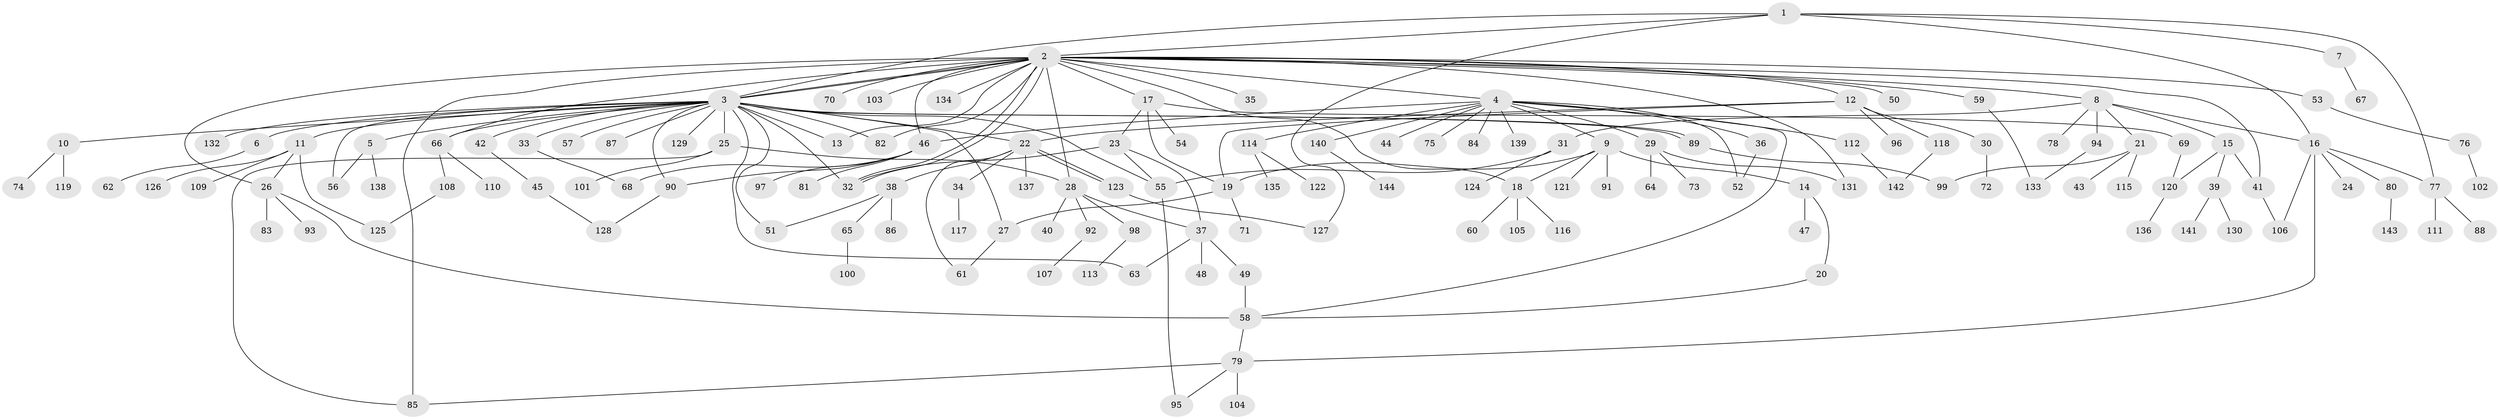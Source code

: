 // Generated by graph-tools (version 1.1) at 2025/48/03/09/25 04:48:29]
// undirected, 144 vertices, 190 edges
graph export_dot {
graph [start="1"]
  node [color=gray90,style=filled];
  1;
  2;
  3;
  4;
  5;
  6;
  7;
  8;
  9;
  10;
  11;
  12;
  13;
  14;
  15;
  16;
  17;
  18;
  19;
  20;
  21;
  22;
  23;
  24;
  25;
  26;
  27;
  28;
  29;
  30;
  31;
  32;
  33;
  34;
  35;
  36;
  37;
  38;
  39;
  40;
  41;
  42;
  43;
  44;
  45;
  46;
  47;
  48;
  49;
  50;
  51;
  52;
  53;
  54;
  55;
  56;
  57;
  58;
  59;
  60;
  61;
  62;
  63;
  64;
  65;
  66;
  67;
  68;
  69;
  70;
  71;
  72;
  73;
  74;
  75;
  76;
  77;
  78;
  79;
  80;
  81;
  82;
  83;
  84;
  85;
  86;
  87;
  88;
  89;
  90;
  91;
  92;
  93;
  94;
  95;
  96;
  97;
  98;
  99;
  100;
  101;
  102;
  103;
  104;
  105;
  106;
  107;
  108;
  109;
  110;
  111;
  112;
  113;
  114;
  115;
  116;
  117;
  118;
  119;
  120;
  121;
  122;
  123;
  124;
  125;
  126;
  127;
  128;
  129;
  130;
  131;
  132;
  133;
  134;
  135;
  136;
  137;
  138;
  139;
  140;
  141;
  142;
  143;
  144;
  1 -- 2;
  1 -- 3;
  1 -- 7;
  1 -- 16;
  1 -- 77;
  1 -- 127;
  2 -- 3;
  2 -- 3;
  2 -- 4;
  2 -- 8;
  2 -- 12;
  2 -- 13;
  2 -- 17;
  2 -- 18;
  2 -- 26;
  2 -- 28;
  2 -- 32;
  2 -- 32;
  2 -- 35;
  2 -- 41;
  2 -- 46;
  2 -- 50;
  2 -- 53;
  2 -- 59;
  2 -- 66;
  2 -- 70;
  2 -- 82;
  2 -- 85;
  2 -- 103;
  2 -- 131;
  2 -- 134;
  3 -- 5;
  3 -- 6;
  3 -- 10;
  3 -- 11;
  3 -- 13;
  3 -- 22;
  3 -- 25;
  3 -- 27;
  3 -- 32;
  3 -- 33;
  3 -- 42;
  3 -- 51;
  3 -- 55;
  3 -- 56;
  3 -- 57;
  3 -- 63;
  3 -- 66;
  3 -- 82;
  3 -- 87;
  3 -- 89;
  3 -- 89;
  3 -- 90;
  3 -- 129;
  3 -- 132;
  4 -- 9;
  4 -- 29;
  4 -- 36;
  4 -- 44;
  4 -- 46;
  4 -- 52;
  4 -- 58;
  4 -- 75;
  4 -- 84;
  4 -- 112;
  4 -- 114;
  4 -- 139;
  4 -- 140;
  5 -- 56;
  5 -- 138;
  6 -- 62;
  7 -- 67;
  8 -- 15;
  8 -- 16;
  8 -- 21;
  8 -- 31;
  8 -- 78;
  8 -- 94;
  9 -- 14;
  9 -- 18;
  9 -- 19;
  9 -- 91;
  9 -- 121;
  10 -- 74;
  10 -- 119;
  11 -- 26;
  11 -- 109;
  11 -- 125;
  11 -- 126;
  12 -- 19;
  12 -- 22;
  12 -- 30;
  12 -- 96;
  12 -- 118;
  14 -- 20;
  14 -- 47;
  15 -- 39;
  15 -- 41;
  15 -- 120;
  16 -- 24;
  16 -- 77;
  16 -- 79;
  16 -- 80;
  16 -- 106;
  17 -- 19;
  17 -- 23;
  17 -- 54;
  17 -- 69;
  18 -- 60;
  18 -- 105;
  18 -- 116;
  19 -- 27;
  19 -- 71;
  20 -- 58;
  21 -- 43;
  21 -- 99;
  21 -- 115;
  22 -- 34;
  22 -- 38;
  22 -- 61;
  22 -- 123;
  22 -- 123;
  22 -- 137;
  23 -- 32;
  23 -- 37;
  23 -- 55;
  25 -- 28;
  25 -- 85;
  25 -- 101;
  26 -- 58;
  26 -- 83;
  26 -- 93;
  27 -- 61;
  28 -- 37;
  28 -- 40;
  28 -- 92;
  28 -- 98;
  29 -- 64;
  29 -- 73;
  29 -- 131;
  30 -- 72;
  31 -- 55;
  31 -- 124;
  33 -- 68;
  34 -- 117;
  36 -- 52;
  37 -- 48;
  37 -- 49;
  37 -- 63;
  38 -- 51;
  38 -- 65;
  38 -- 86;
  39 -- 130;
  39 -- 141;
  41 -- 106;
  42 -- 45;
  45 -- 128;
  46 -- 68;
  46 -- 81;
  46 -- 90;
  46 -- 97;
  49 -- 58;
  53 -- 76;
  55 -- 95;
  58 -- 79;
  59 -- 133;
  65 -- 100;
  66 -- 108;
  66 -- 110;
  69 -- 120;
  76 -- 102;
  77 -- 88;
  77 -- 111;
  79 -- 85;
  79 -- 95;
  79 -- 104;
  80 -- 143;
  89 -- 99;
  90 -- 128;
  92 -- 107;
  94 -- 133;
  98 -- 113;
  108 -- 125;
  112 -- 142;
  114 -- 122;
  114 -- 135;
  118 -- 142;
  120 -- 136;
  123 -- 127;
  140 -- 144;
}

